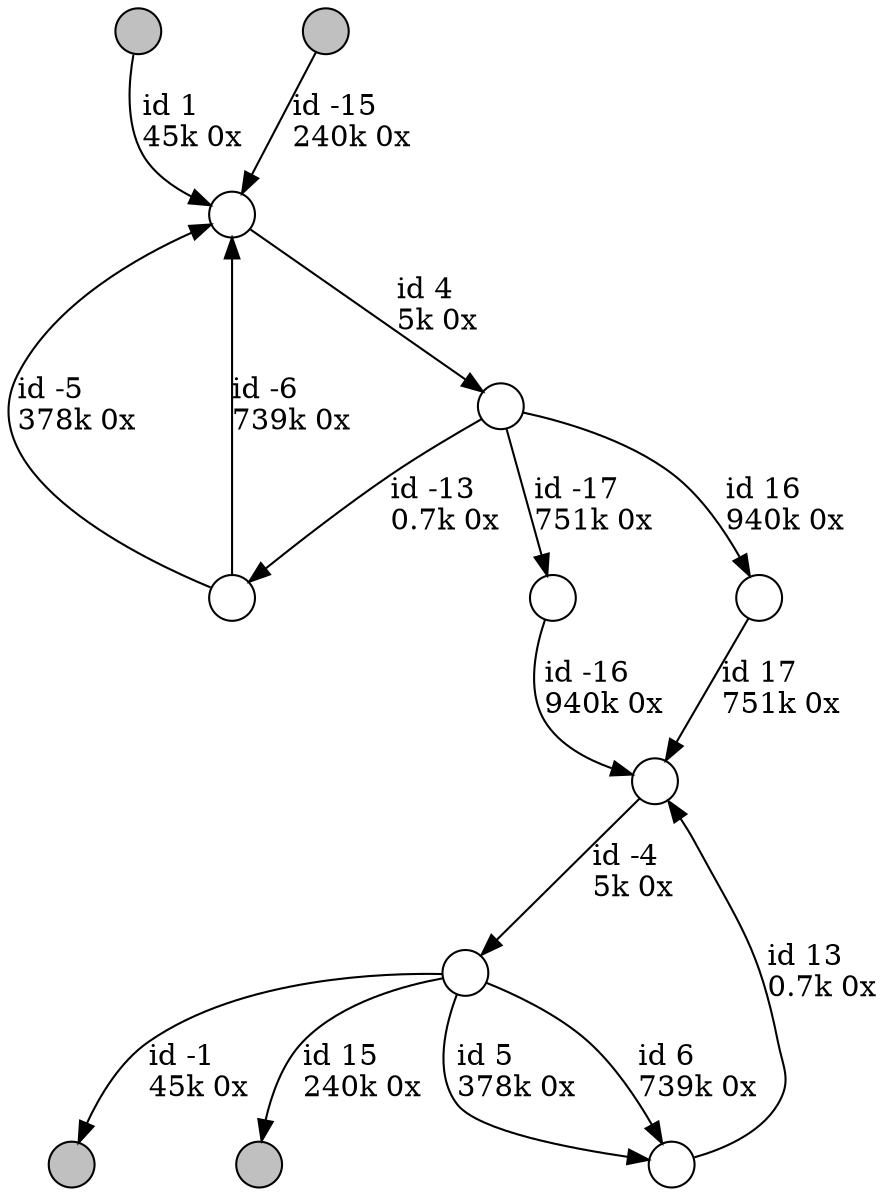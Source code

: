 digraph {
nodesep = 0.5;
node [shape = circle, label = "", height = 0.3];
"0" [style = "filled", fillcolor = "grey"];
"1" [style = "filled", fillcolor = "grey"];
"2" [style = "filled", fillcolor = "grey"];
"3" [style = "filled", fillcolor = "grey"];
"5" -> "4" [label = "id -17\l751k 0x", color = "black"] ;
"4" -> "6" [label = "id -16\l940k 0x", color = "black"] ;
"5" -> "7" [label = "id 16\l940k 0x", color = "black"] ;
"5" -> "8" [label = "id -13\l0.7k 0x", color = "black"] ;
"10" -> "9" [label = "id 5\l378k 0x", color = "black"] ;
"6" -> "10" [label = "id -4\l5k 0x", color = "black"] ;
"8" -> "11" [label = "id -5\l378k 0x", color = "black"] ;
"3" -> "11" [label = "id -15\l240k 0x", color = "black"] ;
"11" -> "5" [label = "id 4\l5k 0x", color = "black"] ;
"9" -> "6" [label = "id 13\l0.7k 0x", color = "black"] ;
"0" -> "11" [label = "id 1\l45k 0x", color = "black"] ;
"10" -> "9" [label = "id 6\l739k 0x", color = "black"] ;
"10" -> "2" [label = "id 15\l240k 0x", color = "black"] ;
"10" -> "1" [label = "id -1\l45k 0x", color = "black"] ;
"8" -> "11" [label = "id -6\l739k 0x", color = "black"] ;
"7" -> "6" [label = "id 17\l751k 0x", color = "black"] ;
}
